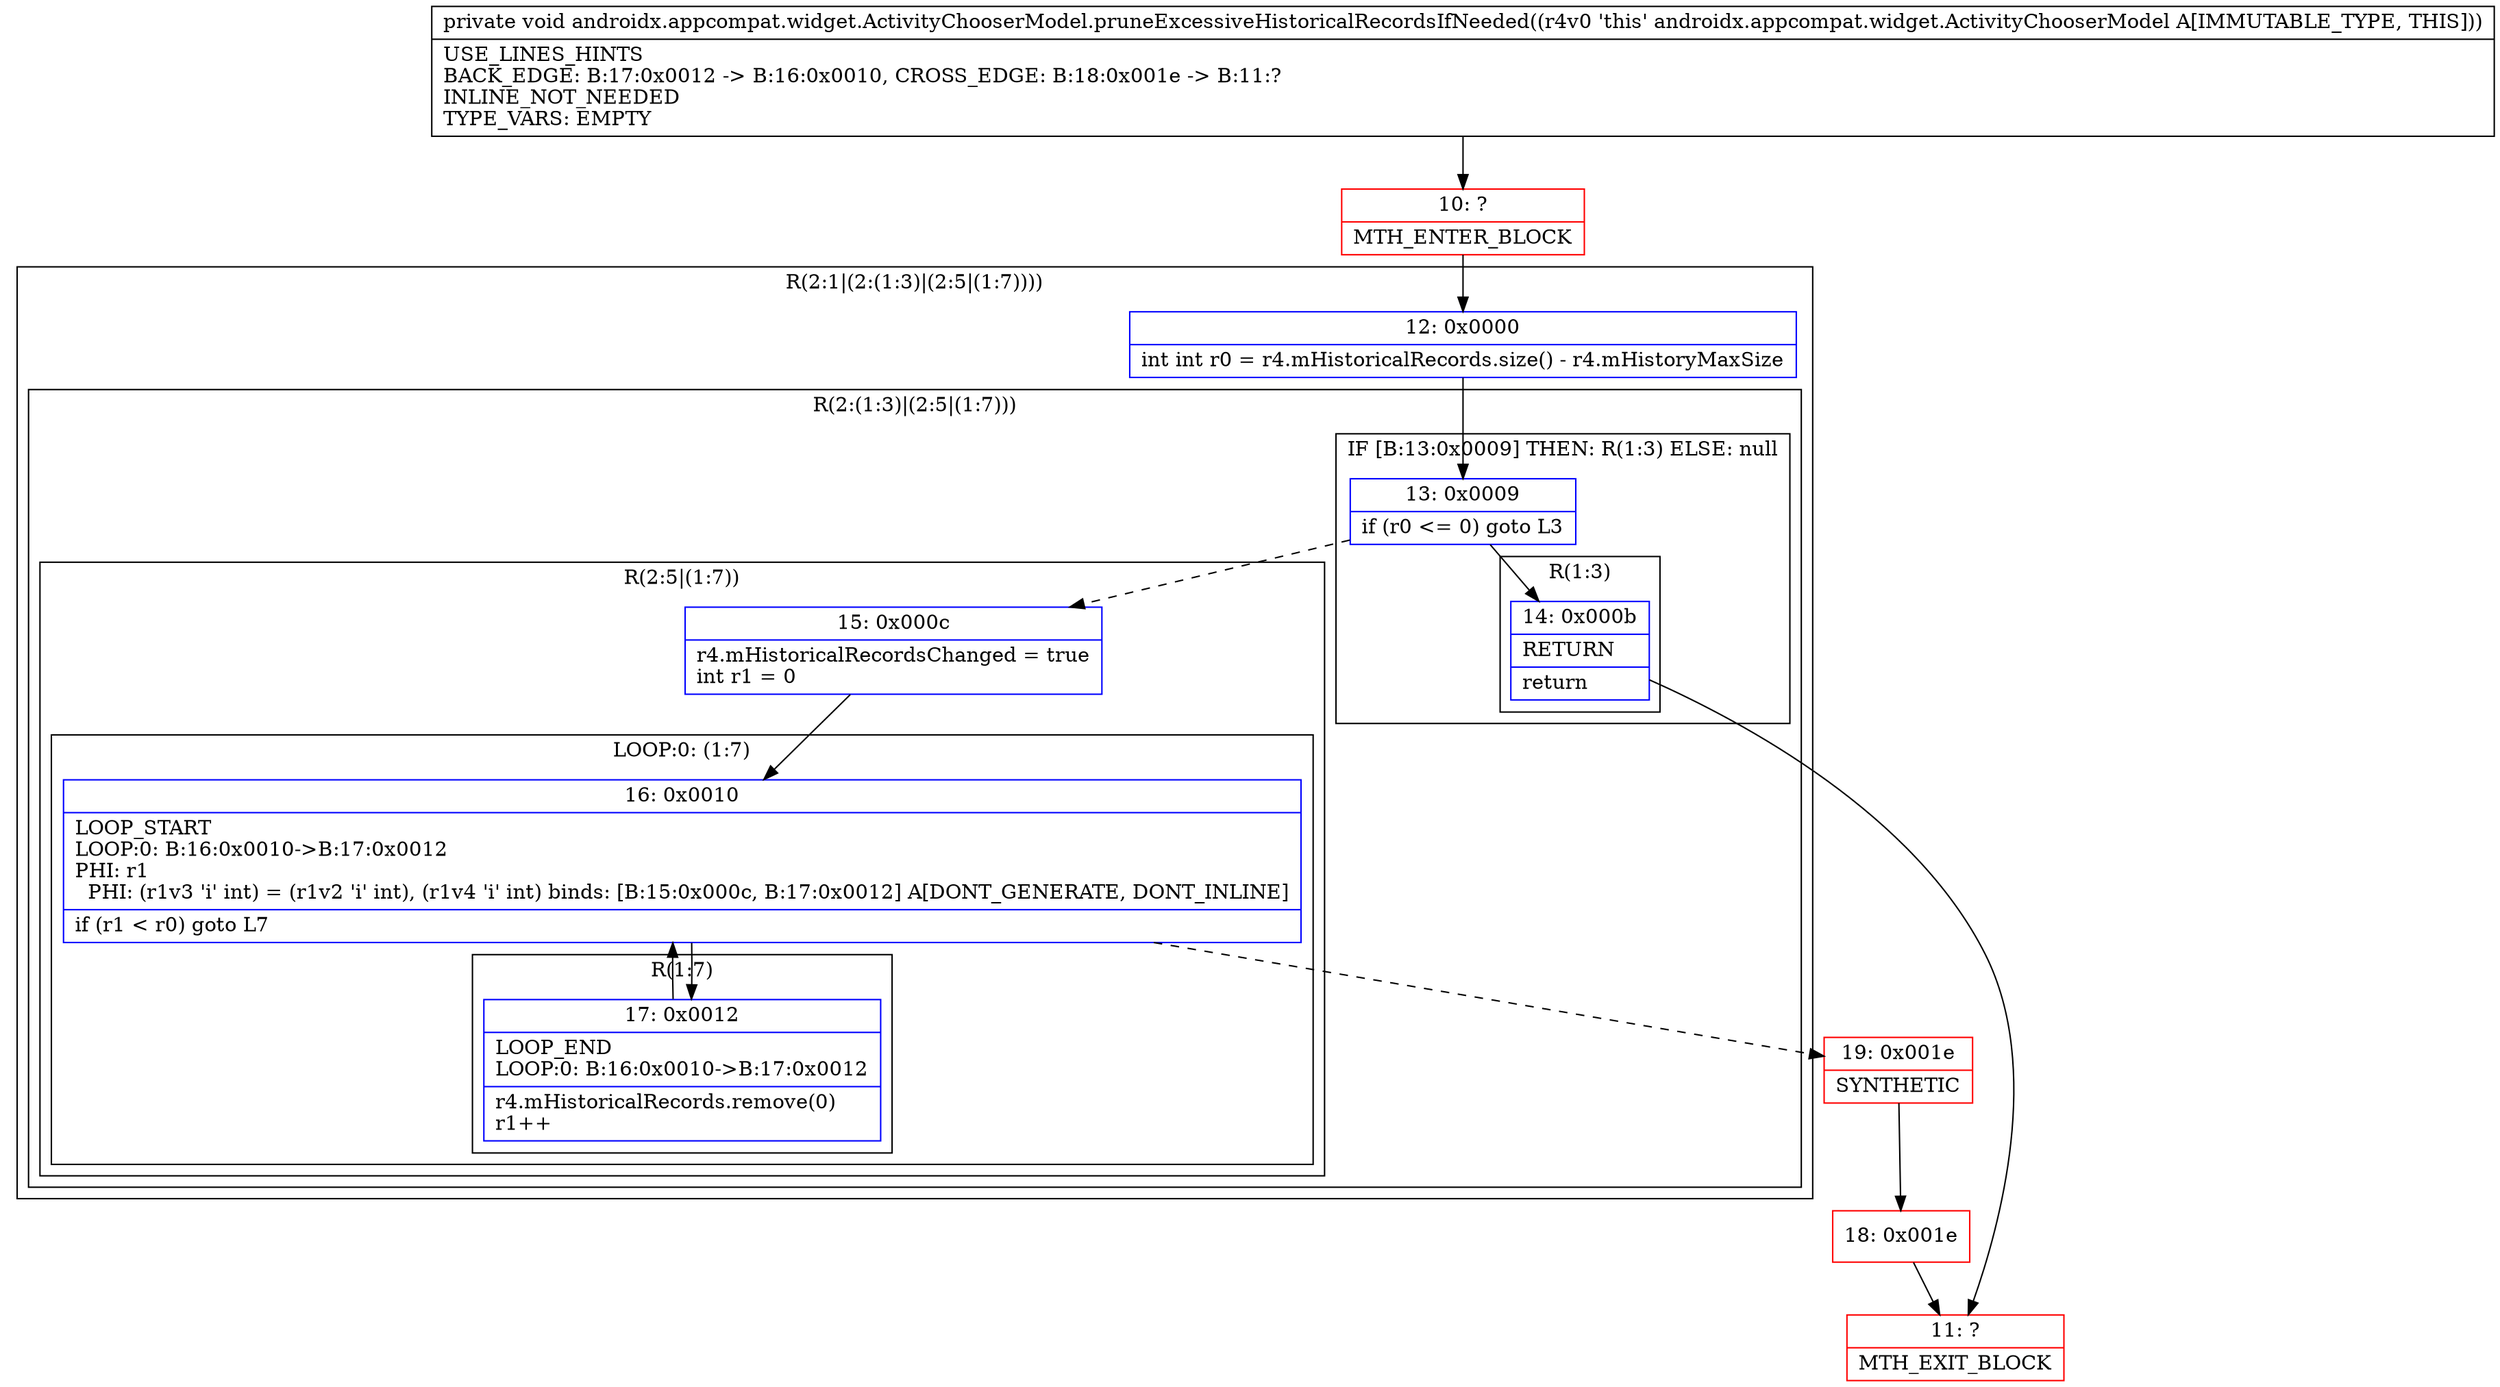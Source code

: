 digraph "CFG forandroidx.appcompat.widget.ActivityChooserModel.pruneExcessiveHistoricalRecordsIfNeeded()V" {
subgraph cluster_Region_1411265477 {
label = "R(2:1|(2:(1:3)|(2:5|(1:7))))";
node [shape=record,color=blue];
Node_12 [shape=record,label="{12\:\ 0x0000|int int r0 = r4.mHistoricalRecords.size() \- r4.mHistoryMaxSize\l}"];
subgraph cluster_Region_258301206 {
label = "R(2:(1:3)|(2:5|(1:7)))";
node [shape=record,color=blue];
subgraph cluster_IfRegion_627019129 {
label = "IF [B:13:0x0009] THEN: R(1:3) ELSE: null";
node [shape=record,color=blue];
Node_13 [shape=record,label="{13\:\ 0x0009|if (r0 \<= 0) goto L3\l}"];
subgraph cluster_Region_1051255658 {
label = "R(1:3)";
node [shape=record,color=blue];
Node_14 [shape=record,label="{14\:\ 0x000b|RETURN\l|return\l}"];
}
}
subgraph cluster_Region_2050609308 {
label = "R(2:5|(1:7))";
node [shape=record,color=blue];
Node_15 [shape=record,label="{15\:\ 0x000c|r4.mHistoricalRecordsChanged = true\lint r1 = 0\l}"];
subgraph cluster_LoopRegion_1861202299 {
label = "LOOP:0: (1:7)";
node [shape=record,color=blue];
Node_16 [shape=record,label="{16\:\ 0x0010|LOOP_START\lLOOP:0: B:16:0x0010\-\>B:17:0x0012\lPHI: r1 \l  PHI: (r1v3 'i' int) = (r1v2 'i' int), (r1v4 'i' int) binds: [B:15:0x000c, B:17:0x0012] A[DONT_GENERATE, DONT_INLINE]\l|if (r1 \< r0) goto L7\l}"];
subgraph cluster_Region_1604080645 {
label = "R(1:7)";
node [shape=record,color=blue];
Node_17 [shape=record,label="{17\:\ 0x0012|LOOP_END\lLOOP:0: B:16:0x0010\-\>B:17:0x0012\l|r4.mHistoricalRecords.remove(0)\lr1++\l}"];
}
}
}
}
}
Node_10 [shape=record,color=red,label="{10\:\ ?|MTH_ENTER_BLOCK\l}"];
Node_11 [shape=record,color=red,label="{11\:\ ?|MTH_EXIT_BLOCK\l}"];
Node_19 [shape=record,color=red,label="{19\:\ 0x001e|SYNTHETIC\l}"];
Node_18 [shape=record,color=red,label="{18\:\ 0x001e}"];
MethodNode[shape=record,label="{private void androidx.appcompat.widget.ActivityChooserModel.pruneExcessiveHistoricalRecordsIfNeeded((r4v0 'this' androidx.appcompat.widget.ActivityChooserModel A[IMMUTABLE_TYPE, THIS]))  | USE_LINES_HINTS\lBACK_EDGE: B:17:0x0012 \-\> B:16:0x0010, CROSS_EDGE: B:18:0x001e \-\> B:11:?\lINLINE_NOT_NEEDED\lTYPE_VARS: EMPTY\l}"];
MethodNode -> Node_10;Node_12 -> Node_13;
Node_13 -> Node_14;
Node_13 -> Node_15[style=dashed];
Node_14 -> Node_11;
Node_15 -> Node_16;
Node_16 -> Node_17;
Node_16 -> Node_19[style=dashed];
Node_17 -> Node_16;
Node_10 -> Node_12;
Node_19 -> Node_18;
Node_18 -> Node_11;
}


